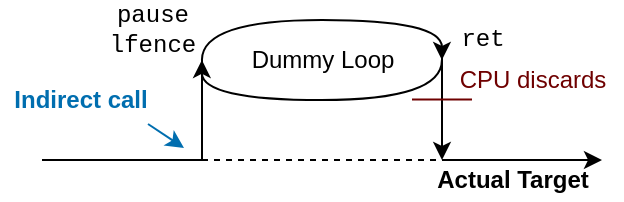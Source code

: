 <mxfile version="14.1.8" type="device"><diagram id="S_5XGwzq9_rGnivz2cYl" name="Page-1"><mxGraphModel dx="469" dy="627" grid="1" gridSize="10" guides="1" tooltips="1" connect="1" arrows="1" fold="1" page="1" pageScale="1" pageWidth="850" pageHeight="1100" math="0" shadow="0"><root><mxCell id="0"/><mxCell id="1" parent="0"/><mxCell id="YBG_oyTOPvB21Iw31htk-1" value="" style="endArrow=classic;html=1;" edge="1" parent="1"><mxGeometry width="50" height="50" relative="1" as="geometry"><mxPoint x="320" y="170" as="sourcePoint"/><mxPoint x="400" y="170" as="targetPoint"/></mxGeometry></mxCell><mxCell id="YBG_oyTOPvB21Iw31htk-12" value="" style="endArrow=none;html=1;fontFamily=Helvetica;" edge="1" parent="1"><mxGeometry width="50" height="50" relative="1" as="geometry"><mxPoint x="200" y="170" as="sourcePoint"/><mxPoint x="200" y="120" as="targetPoint"/></mxGeometry></mxCell><mxCell id="YBG_oyTOPvB21Iw31htk-13" value="" style="endArrow=none;html=1;fontFamily=Helvetica;startArrow=classic;startFill=1;" edge="1" parent="1"><mxGeometry width="50" height="50" relative="1" as="geometry"><mxPoint x="320" y="170" as="sourcePoint"/><mxPoint x="320" y="116" as="targetPoint"/></mxGeometry></mxCell><mxCell id="YBG_oyTOPvB21Iw31htk-14" value="" style="endArrow=classic;html=1;fontFamily=Helvetica;edgeStyle=orthogonalEdgeStyle;curved=1;startArrow=none;startFill=0;endFill=1;" edge="1" parent="1"><mxGeometry width="50" height="50" relative="1" as="geometry"><mxPoint x="199.96" y="119.99" as="sourcePoint"/><mxPoint x="319.96" y="119.99" as="targetPoint"/><Array as="points"><mxPoint x="199.99" y="99.99"/><mxPoint x="319.99" y="99.99"/></Array></mxGeometry></mxCell><mxCell id="YBG_oyTOPvB21Iw31htk-15" value="" style="endArrow=none;html=1;fontFamily=Helvetica;dashed=1;" edge="1" parent="1"><mxGeometry width="50" height="50" relative="1" as="geometry"><mxPoint x="200" y="170" as="sourcePoint"/><mxPoint x="320" y="170" as="targetPoint"/></mxGeometry></mxCell><mxCell id="YBG_oyTOPvB21Iw31htk-16" value="" style="endArrow=none;html=1;fontFamily=Helvetica;" edge="1" parent="1"><mxGeometry width="50" height="50" relative="1" as="geometry"><mxPoint x="120" y="170" as="sourcePoint"/><mxPoint x="200" y="170" as="targetPoint"/></mxGeometry></mxCell><mxCell id="YBG_oyTOPvB21Iw31htk-18" style="edgeStyle=none;rounded=0;jumpStyle=none;orthogonalLoop=1;jettySize=auto;html=1;startArrow=none;startFill=0;fontFamily=Helvetica;exitX=0.925;exitY=1.1;exitDx=0;exitDy=0;exitPerimeter=0;fillColor=#1ba1e2;strokeColor=#006EAF;" edge="1" parent="1" source="YBG_oyTOPvB21Iw31htk-17"><mxGeometry relative="1" as="geometry"><mxPoint x="191" y="164" as="targetPoint"/></mxGeometry></mxCell><mxCell id="YBG_oyTOPvB21Iw31htk-17" value="Indirect call" style="text;html=1;align=center;verticalAlign=middle;resizable=0;points=[];autosize=1;fontFamily=Helvetica;fontStyle=1;labelBackgroundColor=#ffffff;fontColor=#006EAF;" vertex="1" parent="1"><mxGeometry x="99" y="130" width="80" height="20" as="geometry"/></mxCell><mxCell id="YBG_oyTOPvB21Iw31htk-22" value="" style="endArrow=none;html=1;strokeWidth=1;fontFamily=Helvetica;fillColor=#a20025;strokeColor=#6F0000;" edge="1" parent="1"><mxGeometry width="50" height="50" relative="1" as="geometry"><mxPoint x="305" y="139.8" as="sourcePoint"/><mxPoint x="335" y="139.8" as="targetPoint"/></mxGeometry></mxCell><mxCell id="YBG_oyTOPvB21Iw31htk-23" value="CPU discards" style="text;html=1;align=center;verticalAlign=middle;resizable=0;points=[];autosize=1;fontFamily=Helvetica;labelBackgroundColor=none;fontColor=#6F0000;" vertex="1" parent="1"><mxGeometry x="320" y="120" width="90" height="20" as="geometry"/></mxCell><mxCell id="YBG_oyTOPvB21Iw31htk-25" value="Actual Target" style="text;html=1;align=center;verticalAlign=middle;resizable=0;points=[];autosize=1;fontFamily=Helvetica;fontStyle=1" vertex="1" parent="1"><mxGeometry x="310" y="170" width="90" height="20" as="geometry"/></mxCell><mxCell id="YBG_oyTOPvB21Iw31htk-29" value="" style="endArrow=none;html=1;fontFamily=Helvetica;edgeStyle=orthogonalEdgeStyle;curved=1;startArrow=classic;startFill=1;" edge="1" parent="1"><mxGeometry width="50" height="50" relative="1" as="geometry"><mxPoint x="199.95" y="119.98" as="sourcePoint"/><mxPoint x="319.95" y="119.98" as="targetPoint"/><Array as="points"><mxPoint x="199.99" y="139.99"/><mxPoint x="319.99" y="139.99"/></Array></mxGeometry></mxCell><mxCell id="YBG_oyTOPvB21Iw31htk-30" value="Dummy Loop" style="text;html=1;align=center;verticalAlign=middle;resizable=0;points=[];autosize=1;fontFamily=Helvetica;fontColor=#000000;" vertex="1" parent="1"><mxGeometry x="215" y="110" width="90" height="20" as="geometry"/></mxCell><mxCell id="YBG_oyTOPvB21Iw31htk-31" value="ret" style="text;html=1;align=center;verticalAlign=middle;resizable=0;points=[];autosize=1;fontFamily=Courier New;fontColor=#000000;" vertex="1" parent="1"><mxGeometry x="320" y="100" width="40" height="20" as="geometry"/></mxCell><mxCell id="YBG_oyTOPvB21Iw31htk-32" value="pause&lt;br&gt;lfence" style="text;html=1;align=center;verticalAlign=middle;resizable=0;points=[];autosize=1;fontFamily=Courier New;fontColor=#000000;" vertex="1" parent="1"><mxGeometry x="145" y="90" width="60" height="30" as="geometry"/></mxCell></root></mxGraphModel></diagram></mxfile>